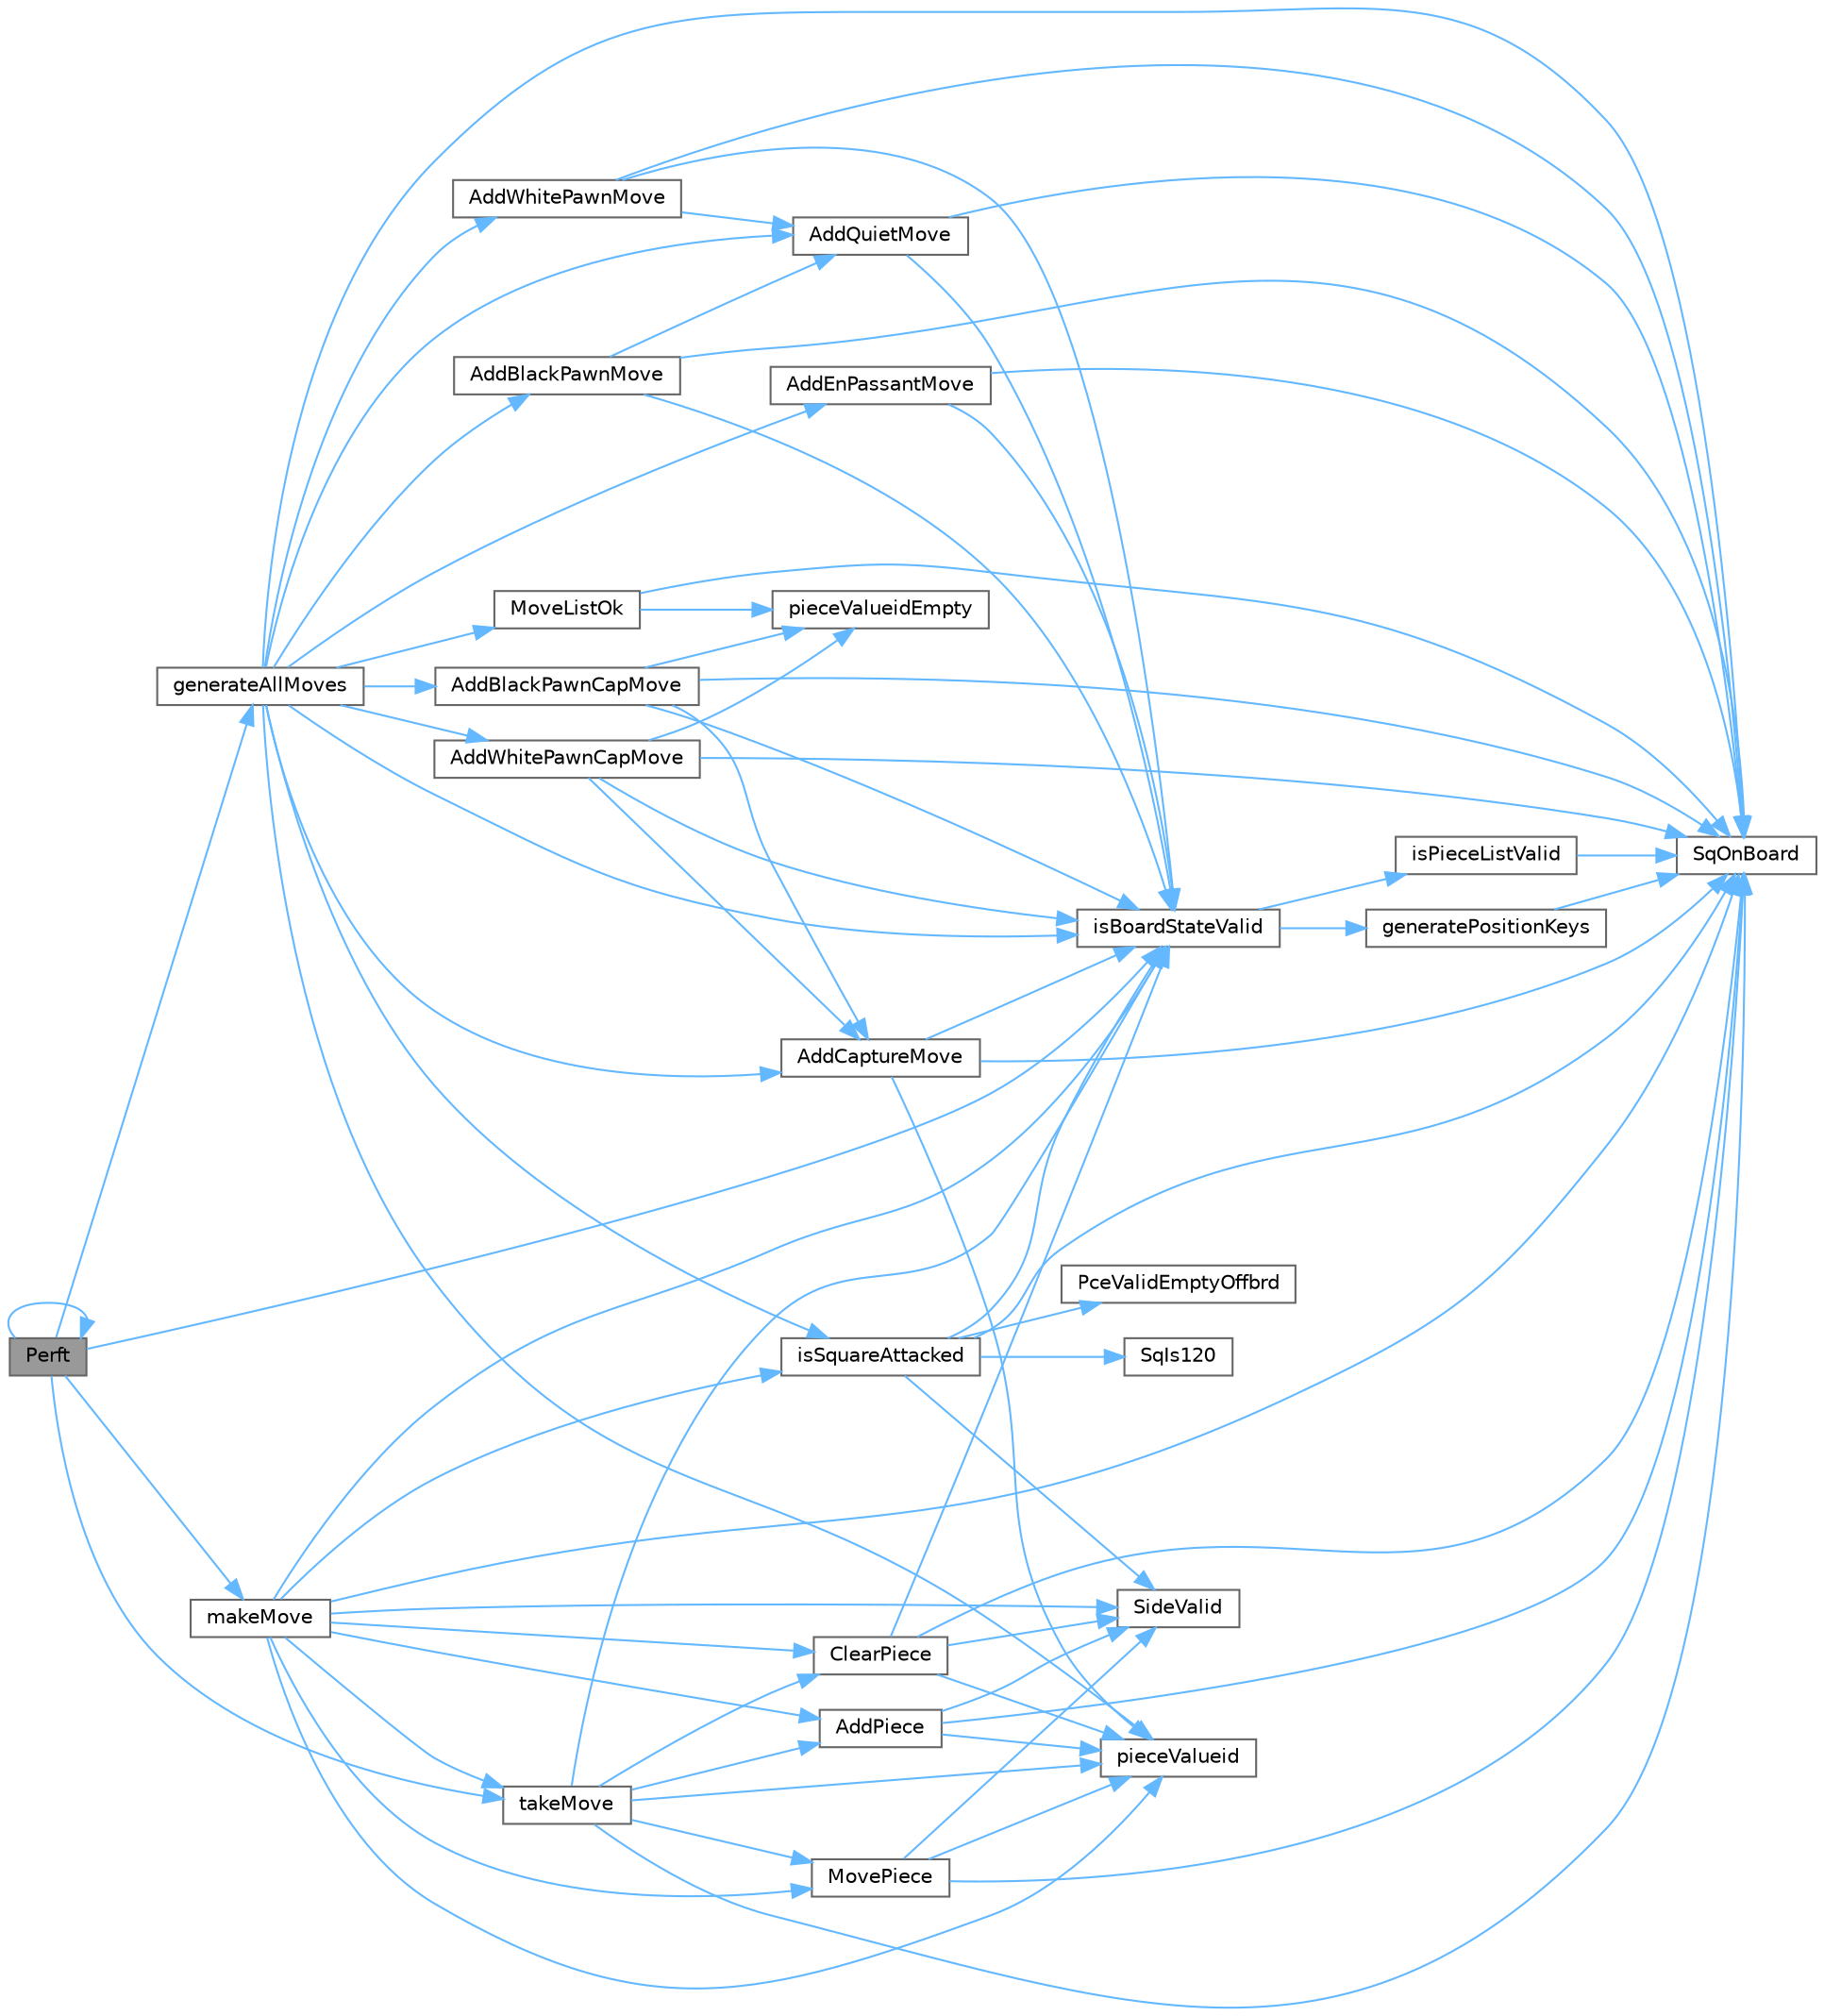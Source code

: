 digraph "Perft"
{
 // INTERACTIVE_SVG=YES
 // LATEX_PDF_SIZE
  bgcolor="transparent";
  edge [fontname=Helvetica,fontsize=10,labelfontname=Helvetica,labelfontsize=10];
  node [fontname=Helvetica,fontsize=10,shape=box,height=0.2,width=0.4];
  rankdir="LR";
  Node1 [id="Node000001",label="Perft",height=0.2,width=0.4,color="gray40", fillcolor="grey60", style="filled", fontcolor="black",tooltip="Runs a perft search from a given board state."];
  Node1 -> Node2 [id="edge1_Node000001_Node000002",color="steelblue1",style="solid",tooltip=" "];
  Node2 [id="Node000002",label="generateAllMoves",height=0.2,width=0.4,color="grey40", fillcolor="white", style="filled",URL="$move__generator_8cpp.html#a4d7178784dec62b5c55f61f52c432fdf",tooltip="Generate all pseudo-legal moves for the side to move."];
  Node2 -> Node3 [id="edge2_Node000002_Node000003",color="steelblue1",style="solid",tooltip=" "];
  Node3 [id="Node000003",label="AddBlackPawnCapMove",height=0.2,width=0.4,color="grey40", fillcolor="white", style="filled",URL="$move__generator_8cpp.html#a21d952c048f6586610eafeefcd4a0341",tooltip=" "];
  Node3 -> Node4 [id="edge3_Node000003_Node000004",color="steelblue1",style="solid",tooltip=" "];
  Node4 [id="Node000004",label="AddCaptureMove",height=0.2,width=0.4,color="grey40", fillcolor="white", style="filled",URL="$move__generator_8cpp.html#ad22de88ed58f37e575d4d3bbb7925329",tooltip=" "];
  Node4 -> Node5 [id="edge4_Node000004_Node000005",color="steelblue1",style="solid",tooltip=" "];
  Node5 [id="Node000005",label="isBoardStateValid",height=0.2,width=0.4,color="grey40", fillcolor="white", style="filled",URL="$board_8cpp.html#a27f071824f45c724e8ddd02c72b39871",tooltip="Performs a full internal consistency check of the board state."];
  Node5 -> Node6 [id="edge5_Node000005_Node000006",color="steelblue1",style="solid",tooltip=" "];
  Node6 [id="Node000006",label="generatePositionKeys",height=0.2,width=0.4,color="grey40", fillcolor="white", style="filled",URL="$hash__keys_8cpp.html#a8c1832e1dfd853cce944ddd2df57dd53",tooltip="Generates a Zobrist hash key for the given board position."];
  Node6 -> Node7 [id="edge6_Node000006_Node000007",color="steelblue1",style="solid",tooltip=" "];
  Node7 [id="Node000007",label="SqOnBoard",height=0.2,width=0.4,color="grey40", fillcolor="white", style="filled",URL="$validate_8cpp.html#ad5a569564ef016ed02a4fef23d89d9c4",tooltip="Checks if a given square index refers to a valid on-board square."];
  Node5 -> Node8 [id="edge7_Node000005_Node000008",color="steelblue1",style="solid",tooltip=" "];
  Node8 [id="Node000008",label="isPieceListValid",height=0.2,width=0.4,color="grey40", fillcolor="white", style="filled",URL="$board_8cpp.html#addbaf4fbab51f8032e0e7aabbffeab96",tooltip="Validate that piece list array is consistent with board state."];
  Node8 -> Node7 [id="edge8_Node000008_Node000007",color="steelblue1",style="solid",tooltip=" "];
  Node4 -> Node9 [id="edge9_Node000004_Node000009",color="steelblue1",style="solid",tooltip=" "];
  Node9 [id="Node000009",label="pieceValueid",height=0.2,width=0.4,color="grey40", fillcolor="white", style="filled",URL="$validate_8cpp.html#aca205110cd18879d0e0a965dee34b776",tooltip="Checks if the given piece code is a valid piece (non-empty)."];
  Node4 -> Node7 [id="edge10_Node000004_Node000007",color="steelblue1",style="solid",tooltip=" "];
  Node3 -> Node5 [id="edge11_Node000003_Node000005",color="steelblue1",style="solid",tooltip=" "];
  Node3 -> Node10 [id="edge12_Node000003_Node000010",color="steelblue1",style="solid",tooltip=" "];
  Node10 [id="Node000010",label="pieceValueidEmpty",height=0.2,width=0.4,color="grey40", fillcolor="white", style="filled",URL="$validate_8cpp.html#ac8317193b0ce2ab0c3d8d0f212cdd2b6",tooltip="Checks if the given piece code is either empty or a valid piece."];
  Node3 -> Node7 [id="edge13_Node000003_Node000007",color="steelblue1",style="solid",tooltip=" "];
  Node2 -> Node11 [id="edge14_Node000002_Node000011",color="steelblue1",style="solid",tooltip=" "];
  Node11 [id="Node000011",label="AddBlackPawnMove",height=0.2,width=0.4,color="grey40", fillcolor="white", style="filled",URL="$move__generator_8cpp.html#a529fbdfe853d3ad841c4c0b88c8e55f8",tooltip=" "];
  Node11 -> Node12 [id="edge15_Node000011_Node000012",color="steelblue1",style="solid",tooltip=" "];
  Node12 [id="Node000012",label="AddQuietMove",height=0.2,width=0.4,color="grey40", fillcolor="white", style="filled",URL="$move__generator_8cpp.html#a3a38227acc56d0a4f2531c45bbf17a43",tooltip=" "];
  Node12 -> Node5 [id="edge16_Node000012_Node000005",color="steelblue1",style="solid",tooltip=" "];
  Node12 -> Node7 [id="edge17_Node000012_Node000007",color="steelblue1",style="solid",tooltip=" "];
  Node11 -> Node5 [id="edge18_Node000011_Node000005",color="steelblue1",style="solid",tooltip=" "];
  Node11 -> Node7 [id="edge19_Node000011_Node000007",color="steelblue1",style="solid",tooltip=" "];
  Node2 -> Node4 [id="edge20_Node000002_Node000004",color="steelblue1",style="solid",tooltip=" "];
  Node2 -> Node13 [id="edge21_Node000002_Node000013",color="steelblue1",style="solid",tooltip=" "];
  Node13 [id="Node000013",label="AddEnPassantMove",height=0.2,width=0.4,color="grey40", fillcolor="white", style="filled",URL="$move__generator_8cpp.html#a1f1451a443ea747e0af2376725f4c62f",tooltip=" "];
  Node13 -> Node5 [id="edge22_Node000013_Node000005",color="steelblue1",style="solid",tooltip=" "];
  Node13 -> Node7 [id="edge23_Node000013_Node000007",color="steelblue1",style="solid",tooltip=" "];
  Node2 -> Node12 [id="edge24_Node000002_Node000012",color="steelblue1",style="solid",tooltip=" "];
  Node2 -> Node14 [id="edge25_Node000002_Node000014",color="steelblue1",style="solid",tooltip=" "];
  Node14 [id="Node000014",label="AddWhitePawnCapMove",height=0.2,width=0.4,color="grey40", fillcolor="white", style="filled",URL="$move__generator_8cpp.html#aa5050db53ab58a3d01f8db5b0c6681c9",tooltip=" "];
  Node14 -> Node4 [id="edge26_Node000014_Node000004",color="steelblue1",style="solid",tooltip=" "];
  Node14 -> Node5 [id="edge27_Node000014_Node000005",color="steelblue1",style="solid",tooltip=" "];
  Node14 -> Node10 [id="edge28_Node000014_Node000010",color="steelblue1",style="solid",tooltip=" "];
  Node14 -> Node7 [id="edge29_Node000014_Node000007",color="steelblue1",style="solid",tooltip=" "];
  Node2 -> Node15 [id="edge30_Node000002_Node000015",color="steelblue1",style="solid",tooltip=" "];
  Node15 [id="Node000015",label="AddWhitePawnMove",height=0.2,width=0.4,color="grey40", fillcolor="white", style="filled",URL="$move__generator_8cpp.html#a6470c50ad0bc1167743755ec2a6be107",tooltip=" "];
  Node15 -> Node12 [id="edge31_Node000015_Node000012",color="steelblue1",style="solid",tooltip=" "];
  Node15 -> Node5 [id="edge32_Node000015_Node000005",color="steelblue1",style="solid",tooltip=" "];
  Node15 -> Node7 [id="edge33_Node000015_Node000007",color="steelblue1",style="solid",tooltip=" "];
  Node2 -> Node5 [id="edge34_Node000002_Node000005",color="steelblue1",style="solid",tooltip=" "];
  Node2 -> Node16 [id="edge35_Node000002_Node000016",color="steelblue1",style="solid",tooltip=" "];
  Node16 [id="Node000016",label="isSquareAttacked",height=0.2,width=0.4,color="grey40", fillcolor="white", style="filled",URL="$attack_8cpp.html#a36ea46ff61e0738a61f70dcf90b5178b",tooltip="Determines if a given square is attacked by a given side."];
  Node16 -> Node5 [id="edge36_Node000016_Node000005",color="steelblue1",style="solid",tooltip=" "];
  Node16 -> Node17 [id="edge37_Node000016_Node000017",color="steelblue1",style="solid",tooltip=" "];
  Node17 [id="Node000017",label="PceValidEmptyOffbrd",height=0.2,width=0.4,color="grey40", fillcolor="white", style="filled",URL="$validate_8cpp.html#aac5a1baab60b7b72d85de73be258f91b",tooltip="Checks if the given piece code is empty, valid, or OFFBOARD."];
  Node16 -> Node18 [id="edge38_Node000016_Node000018",color="steelblue1",style="solid",tooltip=" "];
  Node18 [id="Node000018",label="SideValid",height=0.2,width=0.4,color="grey40", fillcolor="white", style="filled",URL="$validate_8cpp.html#ad7a2e012bffa6db3df97e7742c9d731d",tooltip="Checks if the given side identifier is valid."];
  Node16 -> Node19 [id="edge39_Node000016_Node000019",color="steelblue1",style="solid",tooltip=" "];
  Node19 [id="Node000019",label="SqIs120",height=0.2,width=0.4,color="grey40", fillcolor="white", style="filled",URL="$validate_8cpp.html#a48b5f0e20cf731ceeeb659fbc27b972c",tooltip="Checks if a given square index is within the 120-based range."];
  Node16 -> Node7 [id="edge40_Node000016_Node000007",color="steelblue1",style="solid",tooltip=" "];
  Node2 -> Node20 [id="edge41_Node000002_Node000020",color="steelblue1",style="solid",tooltip=" "];
  Node20 [id="Node000020",label="MoveListOk",height=0.2,width=0.4,color="grey40", fillcolor="white", style="filled",URL="$validate_8cpp.html#a63d4de5e5c2a915fbce5d856620285d6",tooltip="Validates that a move list is within bounds and references valid moves."];
  Node20 -> Node10 [id="edge42_Node000020_Node000010",color="steelblue1",style="solid",tooltip=" "];
  Node20 -> Node7 [id="edge43_Node000020_Node000007",color="steelblue1",style="solid",tooltip=" "];
  Node2 -> Node9 [id="edge44_Node000002_Node000009",color="steelblue1",style="solid",tooltip=" "];
  Node2 -> Node7 [id="edge45_Node000002_Node000007",color="steelblue1",style="solid",tooltip=" "];
  Node1 -> Node5 [id="edge46_Node000001_Node000005",color="steelblue1",style="solid",tooltip=" "];
  Node1 -> Node21 [id="edge47_Node000001_Node000021",color="steelblue1",style="solid",tooltip=" "];
  Node21 [id="Node000021",label="makeMove",height=0.2,width=0.4,color="grey40", fillcolor="white", style="filled",URL="$make__move_8cpp.html#a1b56f6dd56425f5fcc2c84f44025d4f5",tooltip="Make a move; returns non-zero if legal (king not left in check)."];
  Node21 -> Node22 [id="edge48_Node000021_Node000022",color="steelblue1",style="solid",tooltip=" "];
  Node22 [id="Node000022",label="AddPiece",height=0.2,width=0.4,color="grey40", fillcolor="white", style="filled",URL="$make__move_8cpp.html#a6ac5b01b46acf941303b6ff4505889b4",tooltip=" "];
  Node22 -> Node9 [id="edge49_Node000022_Node000009",color="steelblue1",style="solid",tooltip=" "];
  Node22 -> Node18 [id="edge50_Node000022_Node000018",color="steelblue1",style="solid",tooltip=" "];
  Node22 -> Node7 [id="edge51_Node000022_Node000007",color="steelblue1",style="solid",tooltip=" "];
  Node21 -> Node23 [id="edge52_Node000021_Node000023",color="steelblue1",style="solid",tooltip=" "];
  Node23 [id="Node000023",label="ClearPiece",height=0.2,width=0.4,color="grey40", fillcolor="white", style="filled",URL="$make__move_8cpp.html#a7638b740f3b9301ec3ef126abaeef83e",tooltip=" "];
  Node23 -> Node5 [id="edge53_Node000023_Node000005",color="steelblue1",style="solid",tooltip=" "];
  Node23 -> Node9 [id="edge54_Node000023_Node000009",color="steelblue1",style="solid",tooltip=" "];
  Node23 -> Node18 [id="edge55_Node000023_Node000018",color="steelblue1",style="solid",tooltip=" "];
  Node23 -> Node7 [id="edge56_Node000023_Node000007",color="steelblue1",style="solid",tooltip=" "];
  Node21 -> Node5 [id="edge57_Node000021_Node000005",color="steelblue1",style="solid",tooltip=" "];
  Node21 -> Node16 [id="edge58_Node000021_Node000016",color="steelblue1",style="solid",tooltip=" "];
  Node21 -> Node24 [id="edge59_Node000021_Node000024",color="steelblue1",style="solid",tooltip=" "];
  Node24 [id="Node000024",label="MovePiece",height=0.2,width=0.4,color="grey40", fillcolor="white", style="filled",URL="$make__move_8cpp.html#ad096f1812d822251b98ffbc3894bc1d5",tooltip=" "];
  Node24 -> Node9 [id="edge60_Node000024_Node000009",color="steelblue1",style="solid",tooltip=" "];
  Node24 -> Node18 [id="edge61_Node000024_Node000018",color="steelblue1",style="solid",tooltip=" "];
  Node24 -> Node7 [id="edge62_Node000024_Node000007",color="steelblue1",style="solid",tooltip=" "];
  Node21 -> Node9 [id="edge63_Node000021_Node000009",color="steelblue1",style="solid",tooltip=" "];
  Node21 -> Node18 [id="edge64_Node000021_Node000018",color="steelblue1",style="solid",tooltip=" "];
  Node21 -> Node7 [id="edge65_Node000021_Node000007",color="steelblue1",style="solid",tooltip=" "];
  Node21 -> Node25 [id="edge66_Node000021_Node000025",color="steelblue1",style="solid",tooltip=" "];
  Node25 [id="Node000025",label="takeMove",height=0.2,width=0.4,color="grey40", fillcolor="white", style="filled",URL="$make__move_8cpp.html#aa9576282fc64517514da4a21518ae4d7",tooltip="Undo the last made move."];
  Node25 -> Node22 [id="edge67_Node000025_Node000022",color="steelblue1",style="solid",tooltip=" "];
  Node25 -> Node23 [id="edge68_Node000025_Node000023",color="steelblue1",style="solid",tooltip=" "];
  Node25 -> Node5 [id="edge69_Node000025_Node000005",color="steelblue1",style="solid",tooltip=" "];
  Node25 -> Node24 [id="edge70_Node000025_Node000024",color="steelblue1",style="solid",tooltip=" "];
  Node25 -> Node9 [id="edge71_Node000025_Node000009",color="steelblue1",style="solid",tooltip=" "];
  Node25 -> Node7 [id="edge72_Node000025_Node000007",color="steelblue1",style="solid",tooltip=" "];
  Node1 -> Node1 [id="edge73_Node000001_Node000001",color="steelblue1",style="solid",tooltip=" "];
  Node1 -> Node25 [id="edge74_Node000001_Node000025",color="steelblue1",style="solid",tooltip=" "];
}
